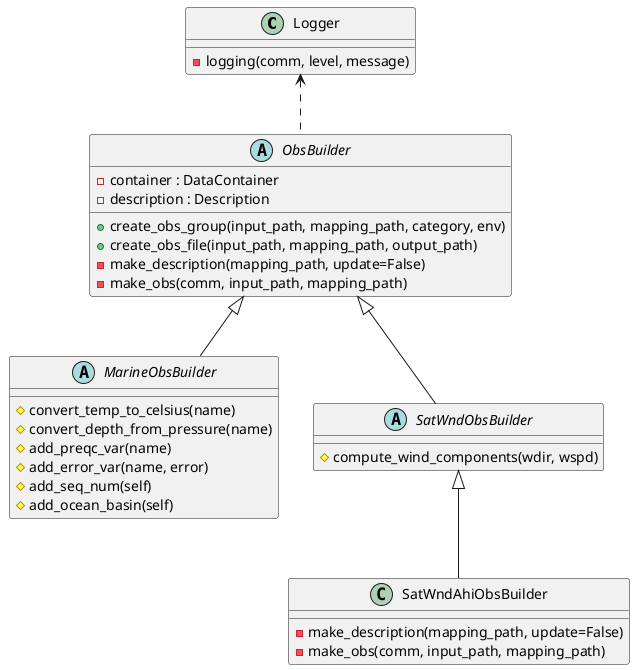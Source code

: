 @startuml
'skinparam dpi 300
'scale 1024 width

class Logger
{
  - logging(comm, level, message)
}

abstract class ObsBuilder
{
  - container : DataContainer
  - description : Description

  + create_obs_group(input_path, mapping_path, category, env)
  + create_obs_file(input_path, mapping_path, output_path)
  - make_description(mapping_path, update=False)
  - make_obs(comm, input_path, mapping_path)
}

abstract class MarineObsBuilder
{
  # convert_temp_to_celsius(name)
  # convert_depth_from_pressure(name)
  # add_preqc_var(name)
  # add_error_var(name, error)
  # add_seq_num(self)
  # add_ocean_basin(self)
}

abstract class SatWndObsBuilder
{
  # compute_wind_components(wdir, wspd)
}

class SatWndAhiObsBuilder
{
  - make_description(mapping_path, update=False)
  - make_obs(comm, input_path, mapping_path)
}

Logger <.. ObsBuilder
ObsBuilder <|-- MarineObsBuilder
ObsBuilder <|-- SatWndObsBuilder
SatWndObsBuilder <|-- SatWndAhiObsBuilder


@enduml
